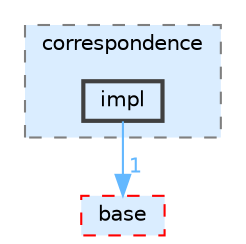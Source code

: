 digraph "src/include/cpp-toolbox/pcl/correspondence/impl"
{
 // LATEX_PDF_SIZE
  bgcolor="transparent";
  edge [fontname=Helvetica,fontsize=10,labelfontname=Helvetica,labelfontsize=10];
  node [fontname=Helvetica,fontsize=10,shape=box,height=0.2,width=0.4];
  compound=true
  subgraph clusterdir_9bd22864257bc944587f30bf5e25cc1c {
    graph [ bgcolor="#daedff", pencolor="grey50", label="correspondence", fontname=Helvetica,fontsize=10 style="filled,dashed", URL="dir_9bd22864257bc944587f30bf5e25cc1c.html",tooltip=""]
  dir_78b956552c331723b05057a9a462d86c [label="impl", fillcolor="#daedff", color="grey25", style="filled,bold", URL="dir_78b956552c331723b05057a9a462d86c.html",tooltip=""];
  }
  dir_175064ea02679cf4c3a50b5407502295 [label="base", fillcolor="#daedff", color="red", style="filled,dashed", URL="dir_175064ea02679cf4c3a50b5407502295.html",tooltip=""];
  dir_78b956552c331723b05057a9a462d86c->dir_175064ea02679cf4c3a50b5407502295 [headlabel="1", labeldistance=1.5 headhref="dir_000018_000000.html" href="dir_000018_000000.html" color="steelblue1" fontcolor="steelblue1"];
}
